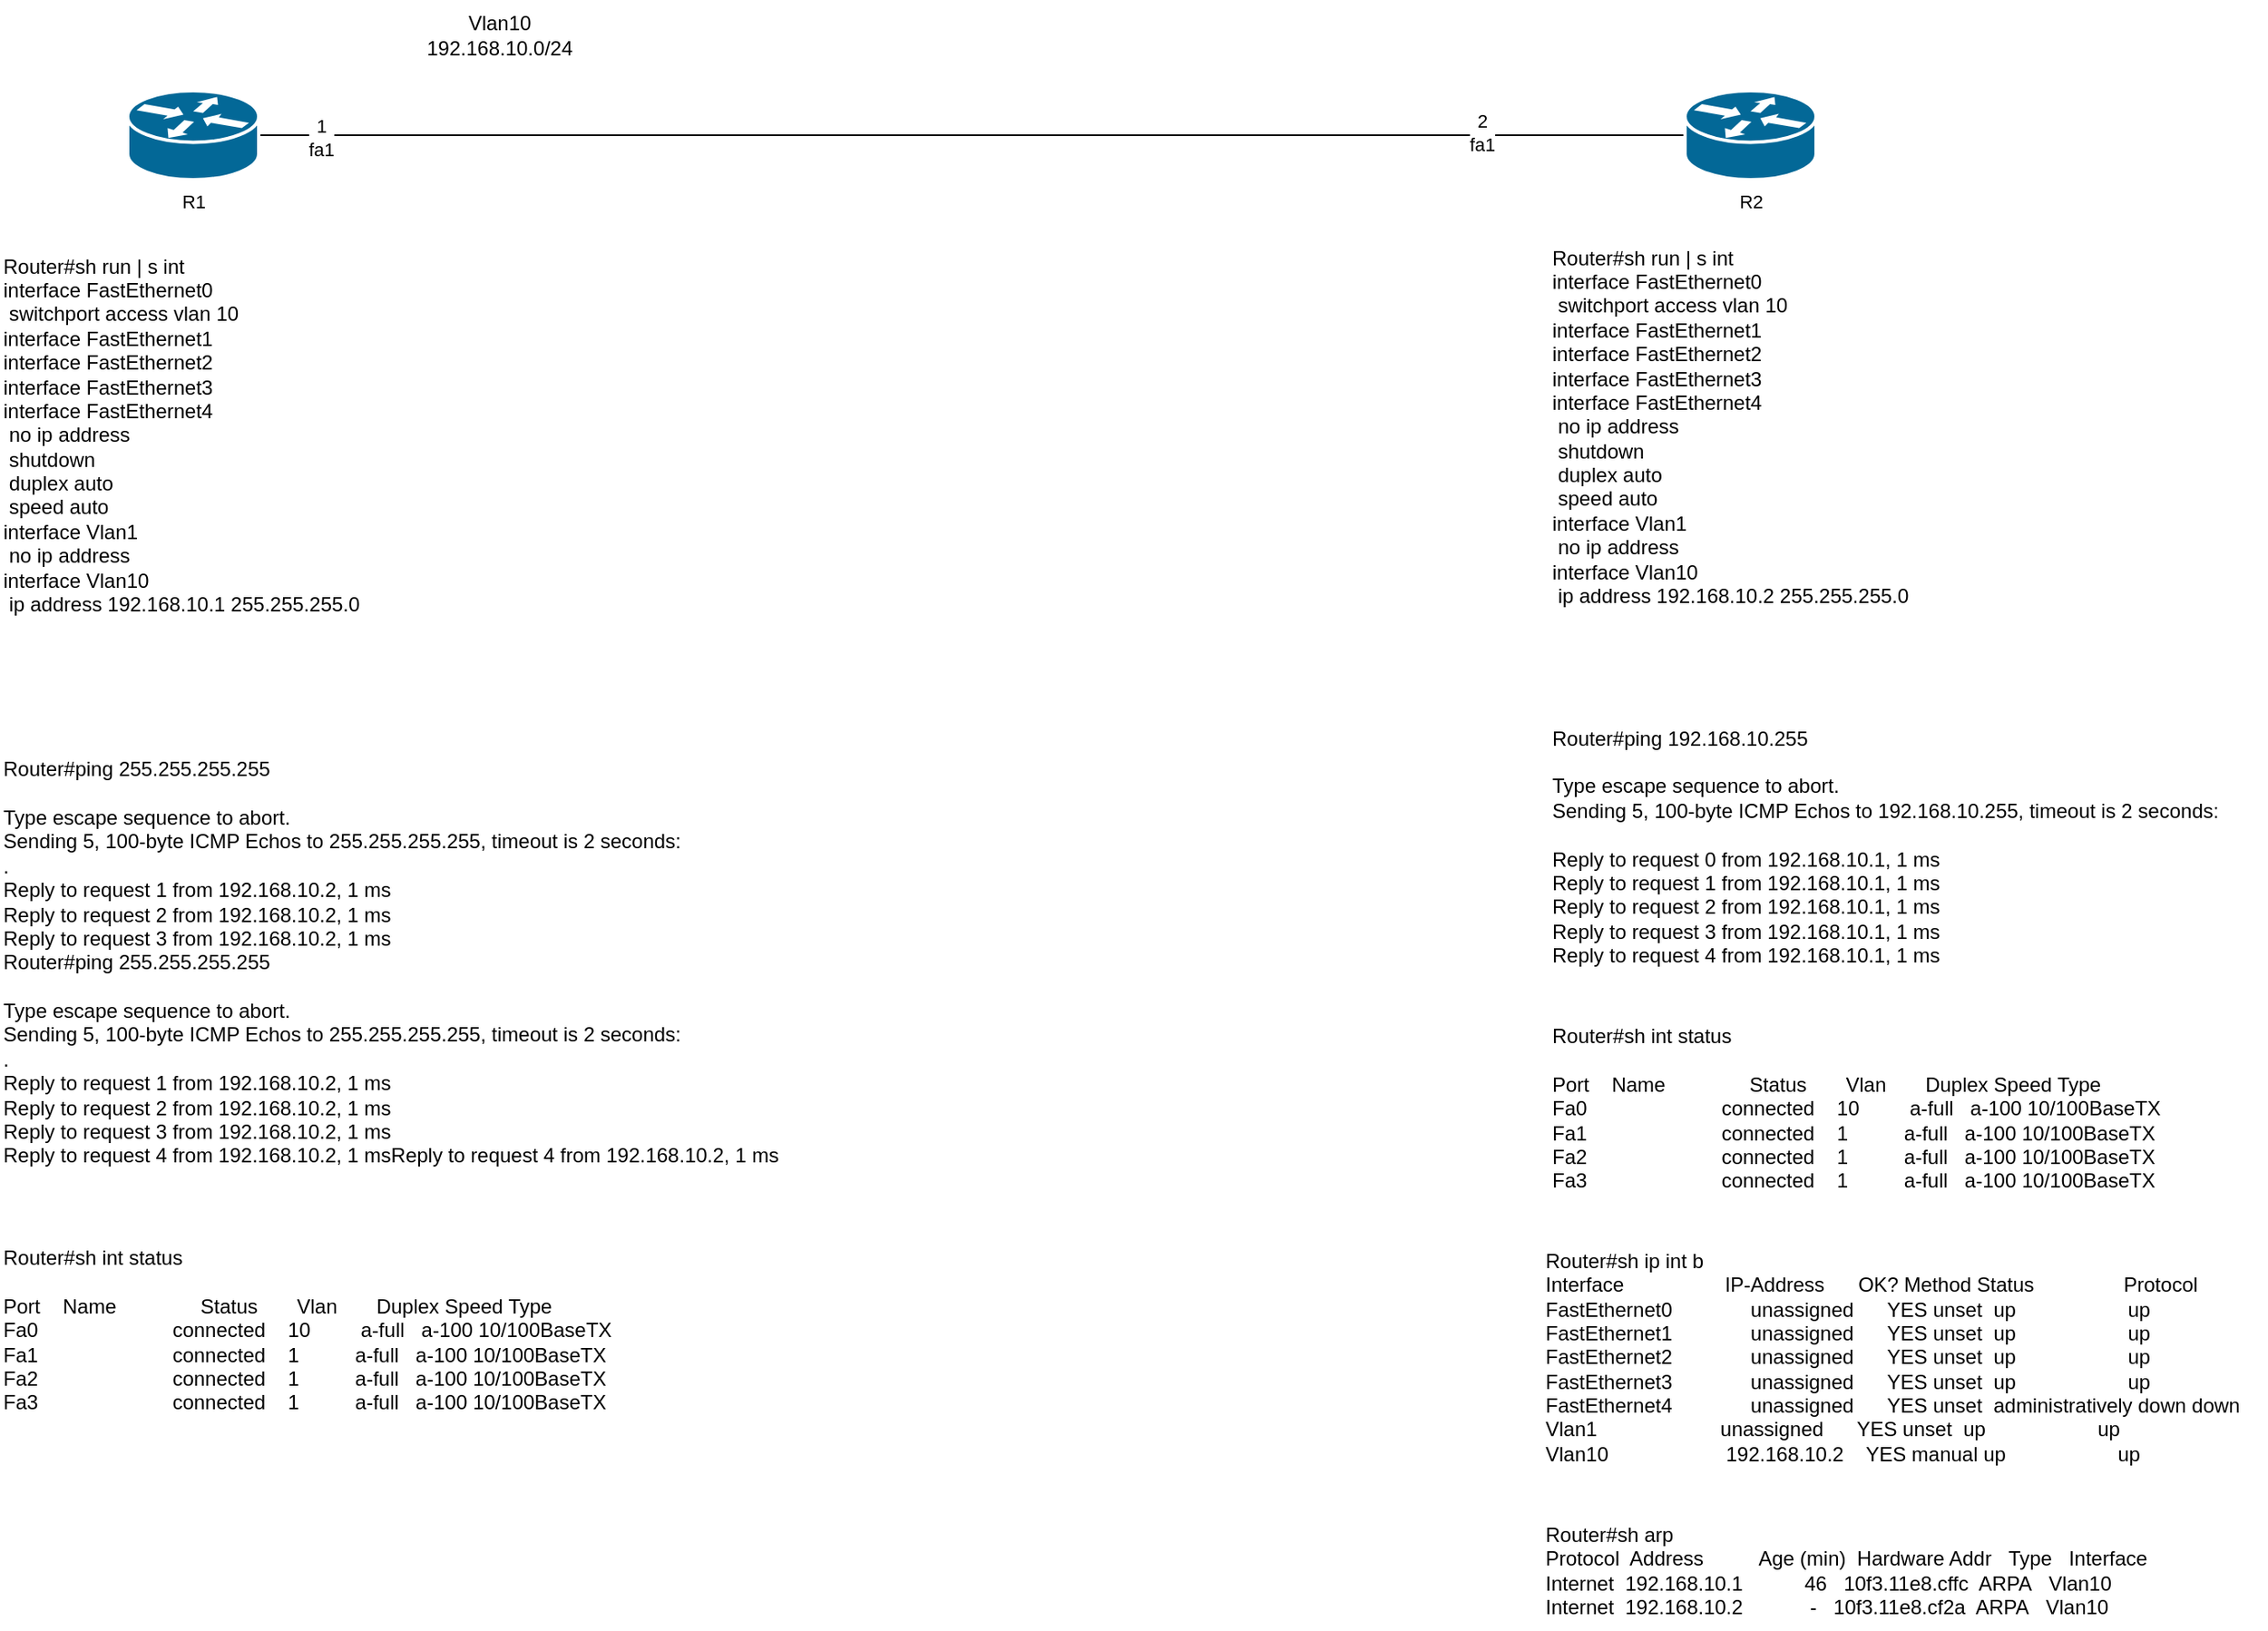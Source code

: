 <mxfile version="21.6.6" type="github">
  <diagram name="ページ1" id="yExcHWKLlnd8tCvUC9eo">
    <mxGraphModel dx="2074" dy="1058" grid="0" gridSize="10" guides="1" tooltips="1" connect="1" arrows="1" fold="1" page="1" pageScale="1" pageWidth="827" pageHeight="1169" math="0" shadow="0">
      <root>
        <mxCell id="0" />
        <mxCell id="1" parent="0" />
        <mxCell id="5tt1Hlh8lrisDcBKcSsC-3" style="rounded=0;orthogonalLoop=1;jettySize=auto;html=1;exitX=1;exitY=0.5;exitDx=0;exitDy=0;exitPerimeter=0;endArrow=none;endFill=0;" parent="1" source="5tt1Hlh8lrisDcBKcSsC-1" target="5tt1Hlh8lrisDcBKcSsC-2" edge="1">
          <mxGeometry relative="1" as="geometry" />
        </mxCell>
        <mxCell id="5tt1Hlh8lrisDcBKcSsC-4" value="1&lt;br&gt;fa1" style="edgeLabel;html=1;align=center;verticalAlign=middle;resizable=0;points=[];" parent="5tt1Hlh8lrisDcBKcSsC-3" vertex="1" connectable="0">
          <mxGeometry x="-0.913" y="-1" relative="1" as="geometry">
            <mxPoint as="offset" />
          </mxGeometry>
        </mxCell>
        <mxCell id="5tt1Hlh8lrisDcBKcSsC-5" value="2&lt;br&gt;fa1" style="edgeLabel;html=1;align=center;verticalAlign=middle;resizable=0;points=[];" parent="5tt1Hlh8lrisDcBKcSsC-3" vertex="1" connectable="0">
          <mxGeometry x="0.666" y="-1" relative="1" as="geometry">
            <mxPoint x="21" y="-3" as="offset" />
          </mxGeometry>
        </mxCell>
        <mxCell id="5tt1Hlh8lrisDcBKcSsC-1" value="R1" style="shape=mxgraph.cisco.routers.router;sketch=0;html=1;pointerEvents=1;dashed=0;fillColor=#036897;strokeColor=#ffffff;strokeWidth=2;verticalLabelPosition=bottom;verticalAlign=top;align=center;outlineConnect=0;fontFamily=Helvetica;fontSize=11;fontColor=default;" parent="1" vertex="1">
          <mxGeometry x="178" y="61" width="78" height="53" as="geometry" />
        </mxCell>
        <mxCell id="5tt1Hlh8lrisDcBKcSsC-2" value="R2" style="shape=mxgraph.cisco.routers.router;sketch=0;html=1;pointerEvents=1;dashed=0;fillColor=#036897;strokeColor=#ffffff;strokeWidth=2;verticalLabelPosition=bottom;verticalAlign=top;align=center;outlineConnect=0;fontFamily=Helvetica;fontSize=11;fontColor=default;" parent="1" vertex="1">
          <mxGeometry x="1105" y="61" width="78" height="53" as="geometry" />
        </mxCell>
        <mxCell id="5tt1Hlh8lrisDcBKcSsC-6" value="Vlan10&lt;br&gt;192.168.10.0/24" style="text;html=1;align=center;verticalAlign=middle;resizable=0;points=[];autosize=1;strokeColor=none;fillColor=none;" parent="1" vertex="1">
          <mxGeometry x="346" y="7" width="105" height="41" as="geometry" />
        </mxCell>
        <mxCell id="8fQAwc61Cpzisv9PJqPZ-1" value="&lt;div&gt;Router#sh run | s int&lt;/div&gt;&lt;div&gt;interface FastEthernet0&lt;/div&gt;&lt;div&gt;&amp;nbsp;switchport access vlan 10&lt;/div&gt;&lt;div&gt;interface FastEthernet1&lt;/div&gt;&lt;div&gt;interface FastEthernet2&lt;/div&gt;&lt;div&gt;interface FastEthernet3&lt;/div&gt;&lt;div&gt;interface FastEthernet4&lt;/div&gt;&lt;div&gt;&amp;nbsp;no ip address&lt;/div&gt;&lt;div&gt;&amp;nbsp;shutdown&lt;/div&gt;&lt;div&gt;&amp;nbsp;duplex auto&lt;/div&gt;&lt;div&gt;&amp;nbsp;speed auto&lt;/div&gt;&lt;div&gt;interface Vlan1&lt;/div&gt;&lt;div&gt;&amp;nbsp;no ip address&lt;/div&gt;&lt;div&gt;interface Vlan10&lt;/div&gt;&lt;div&gt;&amp;nbsp;ip address 192.168.10.1 255.255.255.0&lt;/div&gt;" style="text;html=1;align=left;verticalAlign=middle;resizable=0;points=[];autosize=1;strokeColor=none;fillColor=none;" parent="1" vertex="1">
          <mxGeometry x="102" y="152" width="230" height="228" as="geometry" />
        </mxCell>
        <mxCell id="8fQAwc61Cpzisv9PJqPZ-2" value="&lt;div&gt;Router#ping 255.255.255.255&lt;/div&gt;&lt;div&gt;&lt;br&gt;&lt;/div&gt;&lt;div&gt;Type escape sequence to abort.&lt;/div&gt;&lt;div&gt;Sending 5, 100-byte ICMP Echos to 255.255.255.255, timeout is 2 seconds:&lt;/div&gt;&lt;div&gt;.&lt;/div&gt;&lt;div&gt;Reply to request 1 from 192.168.10.2, 1 ms&lt;/div&gt;&lt;div&gt;Reply to request 2 from 192.168.10.2, 1 ms&lt;/div&gt;&lt;div&gt;Reply to request 3 from 192.168.10.2, 1 ms&lt;/div&gt;&lt;div&gt;Router#ping 255.255.255.255&lt;/div&gt;&lt;div&gt;&lt;br&gt;&lt;/div&gt;&lt;div&gt;Type escape sequence to abort.&lt;/div&gt;&lt;div&gt;Sending 5, 100-byte ICMP Echos to 255.255.255.255, timeout is 2 seconds:&lt;/div&gt;&lt;div&gt;.&lt;/div&gt;&lt;div&gt;Reply to request 1 from 192.168.10.2, 1 ms&lt;/div&gt;&lt;div&gt;Reply to request 2 from 192.168.10.2, 1 ms&lt;/div&gt;&lt;div&gt;Reply to request 3 from 192.168.10.2, 1 ms&lt;/div&gt;&lt;div&gt;Reply to request 4 from 192.168.10.2, 1 msReply to request 4 from 192.168.10.2, 1 ms&lt;/div&gt;" style="text;html=1;align=left;verticalAlign=middle;resizable=0;points=[];autosize=1;strokeColor=none;fillColor=none;fontSize=12;fontFamily=Helvetica;fontColor=default;" parent="1" vertex="1">
          <mxGeometry x="102" y="452" width="480" height="256" as="geometry" />
        </mxCell>
        <mxCell id="8fQAwc61Cpzisv9PJqPZ-3" value="&lt;div&gt;Router#sh int status&lt;/div&gt;&lt;div&gt;&lt;br&gt;&lt;/div&gt;&lt;div&gt;Port&amp;nbsp; &amp;nbsp; Name&amp;nbsp; &amp;nbsp; &amp;nbsp; &amp;nbsp; &amp;nbsp; &amp;nbsp; &amp;nbsp; &amp;nbsp;Status&amp;nbsp; &amp;nbsp; &amp;nbsp; &amp;nbsp;Vlan&amp;nbsp; &amp;nbsp; &amp;nbsp; &amp;nbsp;Duplex Speed Type&lt;/div&gt;&lt;div&gt;Fa0&amp;nbsp; &amp;nbsp; &amp;nbsp; &amp;nbsp; &amp;nbsp; &amp;nbsp; &amp;nbsp; &amp;nbsp; &amp;nbsp; &amp;nbsp; &amp;nbsp; &amp;nbsp; connected&amp;nbsp; &amp;nbsp; 10&amp;nbsp; &amp;nbsp; &amp;nbsp; &amp;nbsp; &amp;nbsp;a-full&amp;nbsp; &amp;nbsp;a-100 10/100BaseTX&lt;/div&gt;&lt;div&gt;Fa1&amp;nbsp; &amp;nbsp; &amp;nbsp; &amp;nbsp; &amp;nbsp; &amp;nbsp; &amp;nbsp; &amp;nbsp; &amp;nbsp; &amp;nbsp; &amp;nbsp; &amp;nbsp; connected&amp;nbsp; &amp;nbsp; 1&amp;nbsp; &amp;nbsp; &amp;nbsp; &amp;nbsp; &amp;nbsp; a-full&amp;nbsp; &amp;nbsp;a-100 10/100BaseTX&lt;/div&gt;&lt;div&gt;Fa2&amp;nbsp; &amp;nbsp; &amp;nbsp; &amp;nbsp; &amp;nbsp; &amp;nbsp; &amp;nbsp; &amp;nbsp; &amp;nbsp; &amp;nbsp; &amp;nbsp; &amp;nbsp; connected&amp;nbsp; &amp;nbsp; 1&amp;nbsp; &amp;nbsp; &amp;nbsp; &amp;nbsp; &amp;nbsp; a-full&amp;nbsp; &amp;nbsp;a-100 10/100BaseTX&lt;/div&gt;&lt;div&gt;Fa3&amp;nbsp; &amp;nbsp; &amp;nbsp; &amp;nbsp; &amp;nbsp; &amp;nbsp; &amp;nbsp; &amp;nbsp; &amp;nbsp; &amp;nbsp; &amp;nbsp; &amp;nbsp; connected&amp;nbsp; &amp;nbsp; 1&amp;nbsp; &amp;nbsp; &amp;nbsp; &amp;nbsp; &amp;nbsp; a-full&amp;nbsp; &amp;nbsp;a-100 10/100BaseTX&lt;/div&gt;" style="text;html=1;align=left;verticalAlign=middle;resizable=0;points=[];autosize=1;strokeColor=none;fillColor=none;fontSize=12;fontFamily=Helvetica;fontColor=default;" parent="1" vertex="1">
          <mxGeometry x="102" y="742" width="380" height="113" as="geometry" />
        </mxCell>
        <mxCell id="yyupXOm4Mnok7aOmkiDr-1" value="&lt;div&gt;Router#sh run | s int&lt;/div&gt;&lt;div&gt;interface FastEthernet0&lt;/div&gt;&lt;div&gt;&amp;nbsp;switchport access vlan 10&lt;/div&gt;&lt;div&gt;interface FastEthernet1&lt;/div&gt;&lt;div&gt;interface FastEthernet2&lt;/div&gt;&lt;div&gt;interface FastEthernet3&lt;/div&gt;&lt;div&gt;interface FastEthernet4&lt;/div&gt;&lt;div&gt;&amp;nbsp;no ip address&lt;/div&gt;&lt;div&gt;&amp;nbsp;shutdown&lt;/div&gt;&lt;div&gt;&amp;nbsp;duplex auto&lt;/div&gt;&lt;div&gt;&amp;nbsp;speed auto&lt;/div&gt;&lt;div&gt;interface Vlan1&lt;/div&gt;&lt;div&gt;&amp;nbsp;no ip address&lt;/div&gt;&lt;div&gt;interface Vlan10&lt;/div&gt;&lt;div&gt;&amp;nbsp;ip address 192.168.10.2 255.255.255.0&lt;/div&gt;" style="text;html=1;align=left;verticalAlign=middle;resizable=0;points=[];autosize=1;strokeColor=none;fillColor=none;" vertex="1" parent="1">
          <mxGeometry x="1024" y="147" width="230" height="228" as="geometry" />
        </mxCell>
        <mxCell id="yyupXOm4Mnok7aOmkiDr-3" value="&lt;div&gt;Router#ping 192.168.10.255&lt;/div&gt;&lt;div&gt;&lt;br&gt;&lt;/div&gt;&lt;div&gt;Type escape sequence to abort.&lt;/div&gt;&lt;div&gt;Sending 5, 100-byte ICMP Echos to 192.168.10.255, timeout is 2 seconds:&lt;/div&gt;&lt;div&gt;&lt;br&gt;&lt;/div&gt;&lt;div&gt;Reply to request 0 from 192.168.10.1, 1 ms&lt;/div&gt;&lt;div&gt;Reply to request 1 from 192.168.10.1, 1 ms&lt;/div&gt;&lt;div&gt;Reply to request 2 from 192.168.10.1, 1 ms&lt;/div&gt;&lt;div&gt;Reply to request 3 from 192.168.10.1, 1 ms&lt;/div&gt;&lt;div&gt;Reply to request 4 from 192.168.10.1, 1 ms&lt;/div&gt;" style="text;html=1;align=left;verticalAlign=middle;resizable=0;points=[];autosize=1;strokeColor=none;fillColor=none;fontSize=12;fontFamily=Helvetica;fontColor=default;" vertex="1" parent="1">
          <mxGeometry x="1024" y="433" width="415" height="156" as="geometry" />
        </mxCell>
        <mxCell id="yyupXOm4Mnok7aOmkiDr-4" value="&lt;div&gt;Router#sh ip int b&lt;/div&gt;&lt;div&gt;Interface&amp;nbsp; &amp;nbsp; &amp;nbsp; &amp;nbsp; &amp;nbsp; &amp;nbsp; &amp;nbsp; &amp;nbsp; &amp;nbsp; IP-Address&amp;nbsp; &amp;nbsp; &amp;nbsp; OK? Method Status&amp;nbsp; &amp;nbsp; &amp;nbsp; &amp;nbsp; &amp;nbsp; &amp;nbsp; &amp;nbsp; &amp;nbsp; Protocol&lt;/div&gt;&lt;div&gt;FastEthernet0&amp;nbsp; &amp;nbsp; &amp;nbsp; &amp;nbsp; &amp;nbsp; &amp;nbsp; &amp;nbsp; unassigned&amp;nbsp; &amp;nbsp; &amp;nbsp; YES unset&amp;nbsp; up&amp;nbsp; &amp;nbsp; &amp;nbsp; &amp;nbsp; &amp;nbsp; &amp;nbsp; &amp;nbsp; &amp;nbsp; &amp;nbsp; &amp;nbsp; up&lt;/div&gt;&lt;div&gt;FastEthernet1&amp;nbsp; &amp;nbsp; &amp;nbsp; &amp;nbsp; &amp;nbsp; &amp;nbsp; &amp;nbsp; unassigned&amp;nbsp; &amp;nbsp; &amp;nbsp; YES unset&amp;nbsp; up&amp;nbsp; &amp;nbsp; &amp;nbsp; &amp;nbsp; &amp;nbsp; &amp;nbsp; &amp;nbsp; &amp;nbsp; &amp;nbsp; &amp;nbsp; up&lt;/div&gt;&lt;div&gt;FastEthernet2&amp;nbsp; &amp;nbsp; &amp;nbsp; &amp;nbsp; &amp;nbsp; &amp;nbsp; &amp;nbsp; unassigned&amp;nbsp; &amp;nbsp; &amp;nbsp; YES unset&amp;nbsp; up&amp;nbsp; &amp;nbsp; &amp;nbsp; &amp;nbsp; &amp;nbsp; &amp;nbsp; &amp;nbsp; &amp;nbsp; &amp;nbsp; &amp;nbsp; up&lt;/div&gt;&lt;div&gt;FastEthernet3&amp;nbsp; &amp;nbsp; &amp;nbsp; &amp;nbsp; &amp;nbsp; &amp;nbsp; &amp;nbsp; unassigned&amp;nbsp; &amp;nbsp; &amp;nbsp; YES unset&amp;nbsp; up&amp;nbsp; &amp;nbsp; &amp;nbsp; &amp;nbsp; &amp;nbsp; &amp;nbsp; &amp;nbsp; &amp;nbsp; &amp;nbsp; &amp;nbsp; up&lt;/div&gt;&lt;div&gt;FastEthernet4&amp;nbsp; &amp;nbsp; &amp;nbsp; &amp;nbsp; &amp;nbsp; &amp;nbsp; &amp;nbsp; unassigned&amp;nbsp; &amp;nbsp; &amp;nbsp; YES unset&amp;nbsp; administratively down down&lt;/div&gt;&lt;div&gt;Vlan1&amp;nbsp; &amp;nbsp; &amp;nbsp; &amp;nbsp; &amp;nbsp; &amp;nbsp; &amp;nbsp; &amp;nbsp; &amp;nbsp; &amp;nbsp; &amp;nbsp; unassigned&amp;nbsp; &amp;nbsp; &amp;nbsp; YES unset&amp;nbsp; up&amp;nbsp; &amp;nbsp; &amp;nbsp; &amp;nbsp; &amp;nbsp; &amp;nbsp; &amp;nbsp; &amp;nbsp; &amp;nbsp; &amp;nbsp; up&lt;/div&gt;&lt;div&gt;Vlan10&amp;nbsp; &amp;nbsp; &amp;nbsp; &amp;nbsp; &amp;nbsp; &amp;nbsp; &amp;nbsp; &amp;nbsp; &amp;nbsp; &amp;nbsp; &amp;nbsp;192.168.10.2&amp;nbsp; &amp;nbsp; YES manual up&amp;nbsp; &amp;nbsp; &amp;nbsp; &amp;nbsp; &amp;nbsp; &amp;nbsp; &amp;nbsp; &amp;nbsp; &amp;nbsp; &amp;nbsp; up&lt;/div&gt;" style="text;html=1;align=left;verticalAlign=middle;resizable=0;points=[];autosize=1;strokeColor=none;fillColor=none;fontSize=12;fontFamily=Helvetica;fontColor=default;" vertex="1" parent="1">
          <mxGeometry x="1020" y="744" width="431" height="142" as="geometry" />
        </mxCell>
        <mxCell id="yyupXOm4Mnok7aOmkiDr-7" value="&lt;div&gt;Router#sh int status&lt;/div&gt;&lt;div&gt;&lt;br&gt;&lt;/div&gt;&lt;div&gt;Port&amp;nbsp; &amp;nbsp; Name&amp;nbsp; &amp;nbsp; &amp;nbsp; &amp;nbsp; &amp;nbsp; &amp;nbsp; &amp;nbsp; &amp;nbsp;Status&amp;nbsp; &amp;nbsp; &amp;nbsp; &amp;nbsp;Vlan&amp;nbsp; &amp;nbsp; &amp;nbsp; &amp;nbsp;Duplex Speed Type&lt;/div&gt;&lt;div&gt;Fa0&amp;nbsp; &amp;nbsp; &amp;nbsp; &amp;nbsp; &amp;nbsp; &amp;nbsp; &amp;nbsp; &amp;nbsp; &amp;nbsp; &amp;nbsp; &amp;nbsp; &amp;nbsp; connected&amp;nbsp; &amp;nbsp; 10&amp;nbsp; &amp;nbsp; &amp;nbsp; &amp;nbsp; &amp;nbsp;a-full&amp;nbsp; &amp;nbsp;a-100 10/100BaseTX&lt;/div&gt;&lt;div&gt;Fa1&amp;nbsp; &amp;nbsp; &amp;nbsp; &amp;nbsp; &amp;nbsp; &amp;nbsp; &amp;nbsp; &amp;nbsp; &amp;nbsp; &amp;nbsp; &amp;nbsp; &amp;nbsp; connected&amp;nbsp; &amp;nbsp; 1&amp;nbsp; &amp;nbsp; &amp;nbsp; &amp;nbsp; &amp;nbsp; a-full&amp;nbsp; &amp;nbsp;a-100 10/100BaseTX&lt;/div&gt;&lt;div&gt;Fa2&amp;nbsp; &amp;nbsp; &amp;nbsp; &amp;nbsp; &amp;nbsp; &amp;nbsp; &amp;nbsp; &amp;nbsp; &amp;nbsp; &amp;nbsp; &amp;nbsp; &amp;nbsp; connected&amp;nbsp; &amp;nbsp; 1&amp;nbsp; &amp;nbsp; &amp;nbsp; &amp;nbsp; &amp;nbsp; a-full&amp;nbsp; &amp;nbsp;a-100 10/100BaseTX&lt;/div&gt;&lt;div&gt;Fa3&amp;nbsp; &amp;nbsp; &amp;nbsp; &amp;nbsp; &amp;nbsp; &amp;nbsp; &amp;nbsp; &amp;nbsp; &amp;nbsp; &amp;nbsp; &amp;nbsp; &amp;nbsp; connected&amp;nbsp; &amp;nbsp; 1&amp;nbsp; &amp;nbsp; &amp;nbsp; &amp;nbsp; &amp;nbsp; a-full&amp;nbsp; &amp;nbsp;a-100 10/100BaseTX&lt;/div&gt;" style="text;html=1;align=left;verticalAlign=middle;resizable=0;points=[];autosize=1;strokeColor=none;fillColor=none;fontSize=12;fontFamily=Helvetica;fontColor=default;" vertex="1" parent="1">
          <mxGeometry x="1024" y="610" width="380" height="113" as="geometry" />
        </mxCell>
        <mxCell id="yyupXOm4Mnok7aOmkiDr-9" value="&lt;div&gt;Router#sh arp&lt;/div&gt;&lt;div&gt;Protocol&amp;nbsp; Address&amp;nbsp; &amp;nbsp; &amp;nbsp; &amp;nbsp; &amp;nbsp; Age (min)&amp;nbsp; Hardware Addr&amp;nbsp; &amp;nbsp;Type&amp;nbsp; &amp;nbsp;Interface&lt;/div&gt;&lt;div&gt;Internet&amp;nbsp; 192.168.10.1&amp;nbsp; &amp;nbsp; &amp;nbsp; &amp;nbsp; &amp;nbsp; &amp;nbsp;46&amp;nbsp; &amp;nbsp;10f3.11e8.cffc&amp;nbsp; ARPA&amp;nbsp; &amp;nbsp;Vlan10&lt;/div&gt;&lt;div&gt;Internet&amp;nbsp; 192.168.10.2&amp;nbsp; &amp;nbsp; &amp;nbsp; &amp;nbsp; &amp;nbsp; &amp;nbsp; -&amp;nbsp; &amp;nbsp;10f3.11e8.cf2a&amp;nbsp; ARPA&amp;nbsp; &amp;nbsp;Vlan10&lt;/div&gt;" style="text;html=1;align=left;verticalAlign=middle;resizable=0;points=[];autosize=1;strokeColor=none;fillColor=none;fontSize=12;fontFamily=Helvetica;fontColor=default;" vertex="1" parent="1">
          <mxGeometry x="1020" y="907" width="376" height="70" as="geometry" />
        </mxCell>
      </root>
    </mxGraphModel>
  </diagram>
</mxfile>

